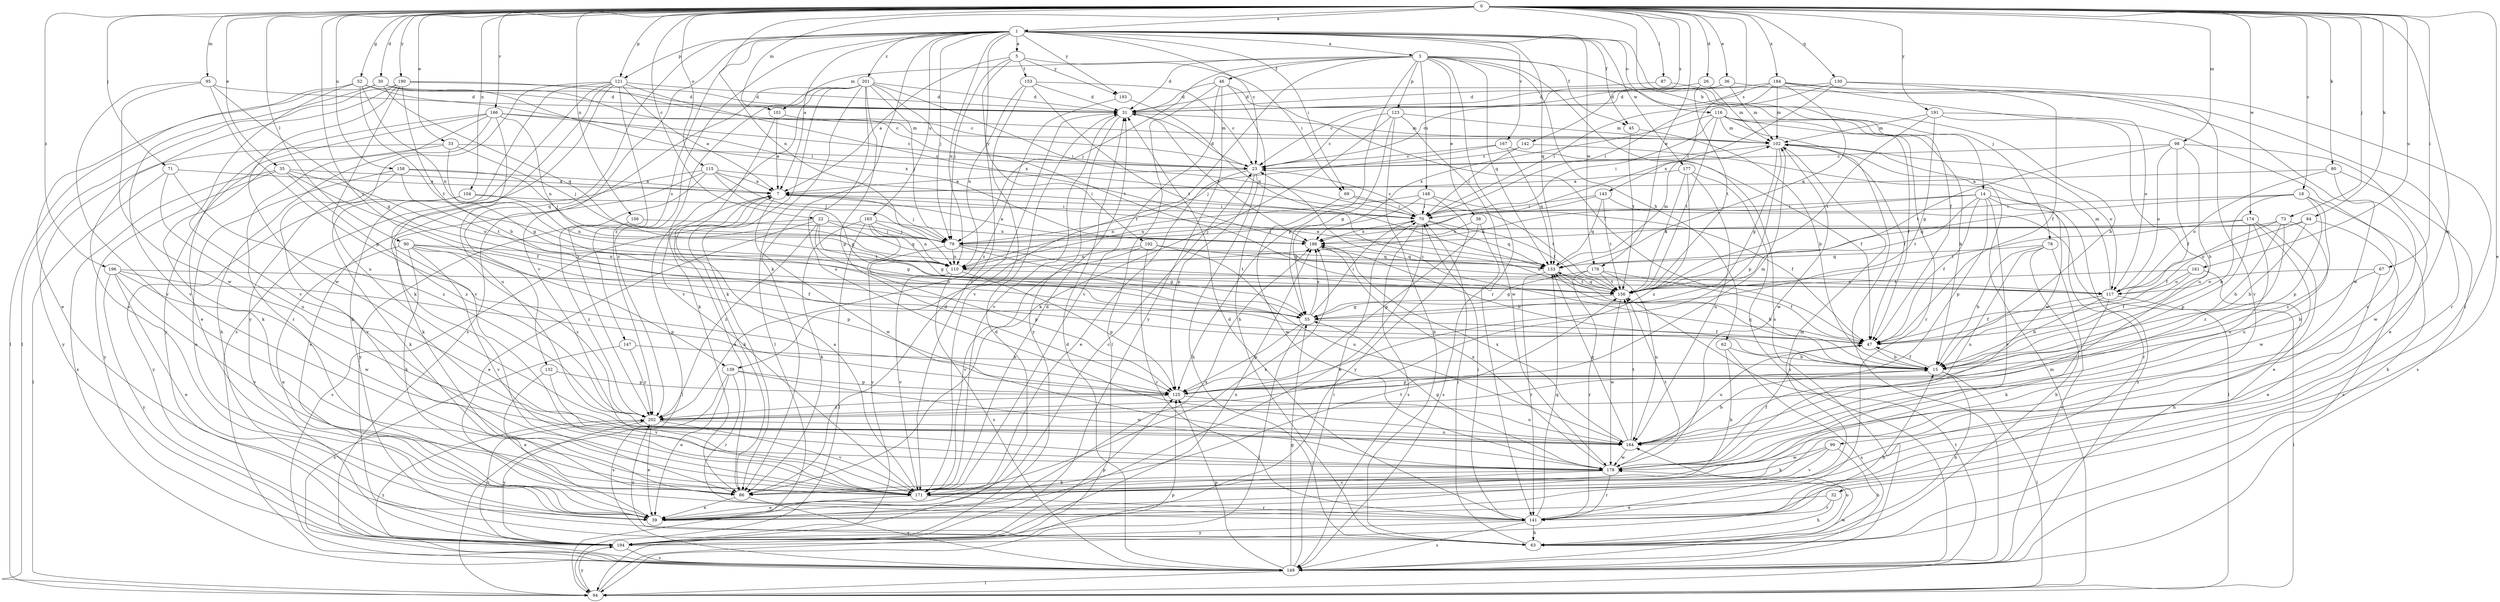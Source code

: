 strict digraph  {
0;
1;
3;
5;
7;
14;
15;
18;
22;
23;
26;
30;
31;
32;
33;
35;
36;
38;
39;
45;
46;
47;
52;
55;
62;
63;
67;
69;
70;
71;
73;
78;
79;
80;
84;
86;
87;
90;
94;
95;
98;
99;
101;
102;
104;
106;
110;
115;
116;
117;
121;
123;
125;
130;
132;
133;
139;
141;
142;
143;
147;
148;
149;
153;
156;
158;
161;
163;
164;
166;
167;
171;
174;
176;
177;
178;
184;
186;
190;
191;
192;
193;
194;
196;
201;
202;
0 -> 1  [label=a];
0 -> 14  [label=b];
0 -> 18  [label=c];
0 -> 22  [label=c];
0 -> 26  [label=d];
0 -> 30  [label=d];
0 -> 32  [label=e];
0 -> 33  [label=e];
0 -> 35  [label=e];
0 -> 36  [label=e];
0 -> 52  [label=g];
0 -> 67  [label=i];
0 -> 71  [label=j];
0 -> 73  [label=j];
0 -> 80  [label=k];
0 -> 84  [label=k];
0 -> 87  [label=l];
0 -> 90  [label=l];
0 -> 95  [label=m];
0 -> 98  [label=m];
0 -> 99  [label=m];
0 -> 101  [label=m];
0 -> 104  [label=n];
0 -> 106  [label=n];
0 -> 110  [label=n];
0 -> 115  [label=o];
0 -> 121  [label=p];
0 -> 130  [label=q];
0 -> 139  [label=r];
0 -> 142  [label=s];
0 -> 143  [label=s];
0 -> 158  [label=u];
0 -> 161  [label=u];
0 -> 166  [label=v];
0 -> 174  [label=w];
0 -> 176  [label=w];
0 -> 184  [label=x];
0 -> 190  [label=y];
0 -> 191  [label=y];
0 -> 196  [label=z];
1 -> 3  [label=a];
1 -> 5  [label=a];
1 -> 7  [label=a];
1 -> 23  [label=c];
1 -> 45  [label=f];
1 -> 69  [label=i];
1 -> 78  [label=j];
1 -> 79  [label=j];
1 -> 86  [label=k];
1 -> 110  [label=n];
1 -> 116  [label=o];
1 -> 121  [label=p];
1 -> 132  [label=q];
1 -> 133  [label=q];
1 -> 147  [label=s];
1 -> 163  [label=u];
1 -> 167  [label=v];
1 -> 171  [label=v];
1 -> 176  [label=w];
1 -> 177  [label=w];
1 -> 192  [label=y];
1 -> 193  [label=y];
1 -> 201  [label=z];
1 -> 202  [label=z];
3 -> 31  [label=d];
3 -> 38  [label=e];
3 -> 45  [label=f];
3 -> 46  [label=f];
3 -> 47  [label=f];
3 -> 62  [label=h];
3 -> 79  [label=j];
3 -> 101  [label=m];
3 -> 123  [label=p];
3 -> 125  [label=p];
3 -> 133  [label=q];
3 -> 139  [label=r];
3 -> 141  [label=r];
3 -> 148  [label=s];
3 -> 149  [label=s];
5 -> 7  [label=a];
5 -> 69  [label=i];
5 -> 79  [label=j];
5 -> 153  [label=t];
5 -> 171  [label=v];
5 -> 193  [label=y];
7 -> 70  [label=i];
7 -> 79  [label=j];
7 -> 86  [label=k];
7 -> 94  [label=l];
7 -> 178  [label=w];
14 -> 47  [label=f];
14 -> 70  [label=i];
14 -> 110  [label=n];
14 -> 125  [label=p];
14 -> 141  [label=r];
14 -> 149  [label=s];
14 -> 156  [label=t];
14 -> 171  [label=v];
15 -> 47  [label=f];
15 -> 63  [label=h];
15 -> 94  [label=l];
15 -> 125  [label=p];
15 -> 133  [label=q];
18 -> 15  [label=b];
18 -> 63  [label=h];
18 -> 70  [label=i];
18 -> 125  [label=p];
18 -> 133  [label=q];
18 -> 202  [label=z];
22 -> 39  [label=e];
22 -> 55  [label=g];
22 -> 79  [label=j];
22 -> 133  [label=q];
22 -> 149  [label=s];
22 -> 156  [label=t];
22 -> 202  [label=z];
23 -> 7  [label=a];
23 -> 31  [label=d];
23 -> 39  [label=e];
23 -> 63  [label=h];
23 -> 125  [label=p];
26 -> 31  [label=d];
26 -> 102  [label=m];
26 -> 156  [label=t];
30 -> 23  [label=c];
30 -> 31  [label=d];
30 -> 39  [label=e];
30 -> 133  [label=q];
30 -> 171  [label=v];
30 -> 186  [label=x];
31 -> 102  [label=m];
31 -> 171  [label=v];
31 -> 186  [label=x];
31 -> 194  [label=y];
32 -> 39  [label=e];
32 -> 63  [label=h];
32 -> 141  [label=r];
33 -> 23  [label=c];
33 -> 55  [label=g];
33 -> 79  [label=j];
33 -> 86  [label=k];
33 -> 194  [label=y];
35 -> 7  [label=a];
35 -> 47  [label=f];
35 -> 117  [label=o];
35 -> 149  [label=s];
35 -> 194  [label=y];
35 -> 202  [label=z];
36 -> 23  [label=c];
36 -> 31  [label=d];
36 -> 102  [label=m];
36 -> 178  [label=w];
38 -> 125  [label=p];
38 -> 149  [label=s];
38 -> 186  [label=x];
39 -> 23  [label=c];
39 -> 186  [label=x];
45 -> 15  [label=b];
45 -> 156  [label=t];
46 -> 31  [label=d];
46 -> 47  [label=f];
46 -> 63  [label=h];
46 -> 94  [label=l];
46 -> 171  [label=v];
46 -> 194  [label=y];
47 -> 15  [label=b];
47 -> 23  [label=c];
47 -> 164  [label=u];
52 -> 31  [label=d];
52 -> 70  [label=i];
52 -> 94  [label=l];
52 -> 110  [label=n];
52 -> 156  [label=t];
52 -> 171  [label=v];
55 -> 47  [label=f];
55 -> 70  [label=i];
55 -> 94  [label=l];
55 -> 125  [label=p];
55 -> 186  [label=x];
62 -> 15  [label=b];
62 -> 86  [label=k];
62 -> 149  [label=s];
63 -> 70  [label=i];
63 -> 164  [label=u];
63 -> 202  [label=z];
67 -> 15  [label=b];
67 -> 39  [label=e];
67 -> 117  [label=o];
69 -> 70  [label=i];
69 -> 156  [label=t];
69 -> 178  [label=w];
70 -> 23  [label=c];
70 -> 39  [label=e];
70 -> 133  [label=q];
70 -> 149  [label=s];
70 -> 156  [label=t];
70 -> 186  [label=x];
71 -> 7  [label=a];
71 -> 94  [label=l];
71 -> 164  [label=u];
71 -> 202  [label=z];
73 -> 15  [label=b];
73 -> 47  [label=f];
73 -> 79  [label=j];
73 -> 164  [label=u];
73 -> 202  [label=z];
78 -> 15  [label=b];
78 -> 63  [label=h];
78 -> 133  [label=q];
78 -> 149  [label=s];
78 -> 164  [label=u];
79 -> 55  [label=g];
79 -> 110  [label=n];
79 -> 125  [label=p];
79 -> 133  [label=q];
79 -> 156  [label=t];
80 -> 7  [label=a];
80 -> 117  [label=o];
80 -> 149  [label=s];
80 -> 178  [label=w];
84 -> 15  [label=b];
84 -> 79  [label=j];
84 -> 117  [label=o];
84 -> 149  [label=s];
86 -> 7  [label=a];
86 -> 31  [label=d];
86 -> 39  [label=e];
86 -> 149  [label=s];
87 -> 15  [label=b];
87 -> 31  [label=d];
90 -> 39  [label=e];
90 -> 47  [label=f];
90 -> 86  [label=k];
90 -> 110  [label=n];
90 -> 125  [label=p];
90 -> 171  [label=v];
90 -> 202  [label=z];
94 -> 102  [label=m];
94 -> 125  [label=p];
94 -> 156  [label=t];
94 -> 194  [label=y];
95 -> 31  [label=d];
95 -> 55  [label=g];
95 -> 125  [label=p];
95 -> 171  [label=v];
95 -> 178  [label=w];
98 -> 15  [label=b];
98 -> 23  [label=c];
98 -> 39  [label=e];
98 -> 47  [label=f];
98 -> 117  [label=o];
98 -> 156  [label=t];
99 -> 63  [label=h];
99 -> 86  [label=k];
99 -> 171  [label=v];
99 -> 178  [label=w];
101 -> 7  [label=a];
101 -> 86  [label=k];
101 -> 102  [label=m];
102 -> 23  [label=c];
102 -> 47  [label=f];
102 -> 55  [label=g];
102 -> 117  [label=o];
102 -> 125  [label=p];
102 -> 178  [label=w];
104 -> 70  [label=i];
104 -> 86  [label=k];
104 -> 110  [label=n];
104 -> 194  [label=y];
106 -> 79  [label=j];
106 -> 202  [label=z];
110 -> 117  [label=o];
110 -> 125  [label=p];
110 -> 149  [label=s];
110 -> 171  [label=v];
115 -> 7  [label=a];
115 -> 39  [label=e];
115 -> 55  [label=g];
115 -> 70  [label=i];
115 -> 79  [label=j];
115 -> 86  [label=k];
115 -> 194  [label=y];
116 -> 15  [label=b];
116 -> 47  [label=f];
116 -> 70  [label=i];
116 -> 102  [label=m];
116 -> 141  [label=r];
116 -> 149  [label=s];
116 -> 156  [label=t];
116 -> 186  [label=x];
117 -> 15  [label=b];
117 -> 47  [label=f];
117 -> 86  [label=k];
117 -> 94  [label=l];
117 -> 102  [label=m];
121 -> 7  [label=a];
121 -> 31  [label=d];
121 -> 63  [label=h];
121 -> 86  [label=k];
121 -> 149  [label=s];
121 -> 171  [label=v];
121 -> 186  [label=x];
121 -> 194  [label=y];
121 -> 202  [label=z];
123 -> 23  [label=c];
123 -> 55  [label=g];
123 -> 63  [label=h];
123 -> 86  [label=k];
123 -> 102  [label=m];
123 -> 178  [label=w];
125 -> 102  [label=m];
125 -> 164  [label=u];
125 -> 202  [label=z];
130 -> 31  [label=d];
130 -> 47  [label=f];
130 -> 70  [label=i];
130 -> 141  [label=r];
130 -> 186  [label=x];
132 -> 39  [label=e];
132 -> 125  [label=p];
132 -> 171  [label=v];
133 -> 7  [label=a];
133 -> 15  [label=b];
133 -> 102  [label=m];
133 -> 141  [label=r];
133 -> 156  [label=t];
139 -> 39  [label=e];
139 -> 125  [label=p];
139 -> 141  [label=r];
139 -> 149  [label=s];
139 -> 178  [label=w];
141 -> 31  [label=d];
141 -> 63  [label=h];
141 -> 70  [label=i];
141 -> 102  [label=m];
141 -> 133  [label=q];
141 -> 149  [label=s];
141 -> 194  [label=y];
142 -> 23  [label=c];
142 -> 70  [label=i];
142 -> 178  [label=w];
143 -> 70  [label=i];
143 -> 94  [label=l];
143 -> 110  [label=n];
143 -> 133  [label=q];
143 -> 156  [label=t];
147 -> 15  [label=b];
147 -> 149  [label=s];
147 -> 202  [label=z];
148 -> 47  [label=f];
148 -> 55  [label=g];
148 -> 70  [label=i];
148 -> 110  [label=n];
148 -> 194  [label=y];
149 -> 31  [label=d];
149 -> 55  [label=g];
149 -> 70  [label=i];
149 -> 94  [label=l];
149 -> 125  [label=p];
149 -> 178  [label=w];
149 -> 202  [label=z];
153 -> 23  [label=c];
153 -> 31  [label=d];
153 -> 110  [label=n];
153 -> 156  [label=t];
153 -> 171  [label=v];
156 -> 55  [label=g];
156 -> 133  [label=q];
156 -> 178  [label=w];
158 -> 7  [label=a];
158 -> 39  [label=e];
158 -> 79  [label=j];
158 -> 156  [label=t];
158 -> 171  [label=v];
161 -> 47  [label=f];
161 -> 63  [label=h];
161 -> 117  [label=o];
161 -> 156  [label=t];
163 -> 55  [label=g];
163 -> 86  [label=k];
163 -> 94  [label=l];
163 -> 110  [label=n];
163 -> 186  [label=x];
163 -> 194  [label=y];
164 -> 15  [label=b];
164 -> 133  [label=q];
164 -> 156  [label=t];
164 -> 178  [label=w];
164 -> 186  [label=x];
166 -> 23  [label=c];
166 -> 39  [label=e];
166 -> 63  [label=h];
166 -> 102  [label=m];
166 -> 110  [label=n];
166 -> 141  [label=r];
166 -> 164  [label=u];
166 -> 194  [label=y];
167 -> 23  [label=c];
167 -> 47  [label=f];
167 -> 79  [label=j];
167 -> 133  [label=q];
171 -> 7  [label=a];
171 -> 31  [label=d];
171 -> 39  [label=e];
171 -> 141  [label=r];
171 -> 156  [label=t];
171 -> 186  [label=x];
174 -> 39  [label=e];
174 -> 125  [label=p];
174 -> 156  [label=t];
174 -> 164  [label=u];
174 -> 178  [label=w];
174 -> 186  [label=x];
176 -> 47  [label=f];
176 -> 55  [label=g];
176 -> 141  [label=r];
176 -> 156  [label=t];
176 -> 164  [label=u];
177 -> 7  [label=a];
177 -> 149  [label=s];
177 -> 156  [label=t];
177 -> 164  [label=u];
177 -> 202  [label=z];
178 -> 47  [label=f];
178 -> 55  [label=g];
178 -> 86  [label=k];
178 -> 141  [label=r];
178 -> 156  [label=t];
178 -> 171  [label=v];
178 -> 186  [label=x];
184 -> 23  [label=c];
184 -> 31  [label=d];
184 -> 70  [label=i];
184 -> 102  [label=m];
184 -> 117  [label=o];
184 -> 133  [label=q];
184 -> 141  [label=r];
184 -> 171  [label=v];
186 -> 7  [label=a];
186 -> 15  [label=b];
186 -> 133  [label=q];
190 -> 15  [label=b];
190 -> 23  [label=c];
190 -> 31  [label=d];
190 -> 39  [label=e];
190 -> 94  [label=l];
190 -> 164  [label=u];
190 -> 178  [label=w];
191 -> 55  [label=g];
191 -> 102  [label=m];
191 -> 156  [label=t];
191 -> 164  [label=u];
191 -> 171  [label=v];
192 -> 110  [label=n];
192 -> 117  [label=o];
192 -> 141  [label=r];
192 -> 164  [label=u];
192 -> 171  [label=v];
193 -> 133  [label=q];
193 -> 202  [label=z];
194 -> 15  [label=b];
194 -> 31  [label=d];
194 -> 125  [label=p];
194 -> 149  [label=s];
194 -> 186  [label=x];
194 -> 202  [label=z];
196 -> 39  [label=e];
196 -> 117  [label=o];
196 -> 125  [label=p];
196 -> 171  [label=v];
196 -> 178  [label=w];
196 -> 194  [label=y];
201 -> 31  [label=d];
201 -> 70  [label=i];
201 -> 79  [label=j];
201 -> 86  [label=k];
201 -> 94  [label=l];
201 -> 125  [label=p];
201 -> 149  [label=s];
201 -> 156  [label=t];
201 -> 164  [label=u];
201 -> 171  [label=v];
201 -> 202  [label=z];
202 -> 39  [label=e];
202 -> 164  [label=u];
202 -> 171  [label=v];
202 -> 194  [label=y];
}
